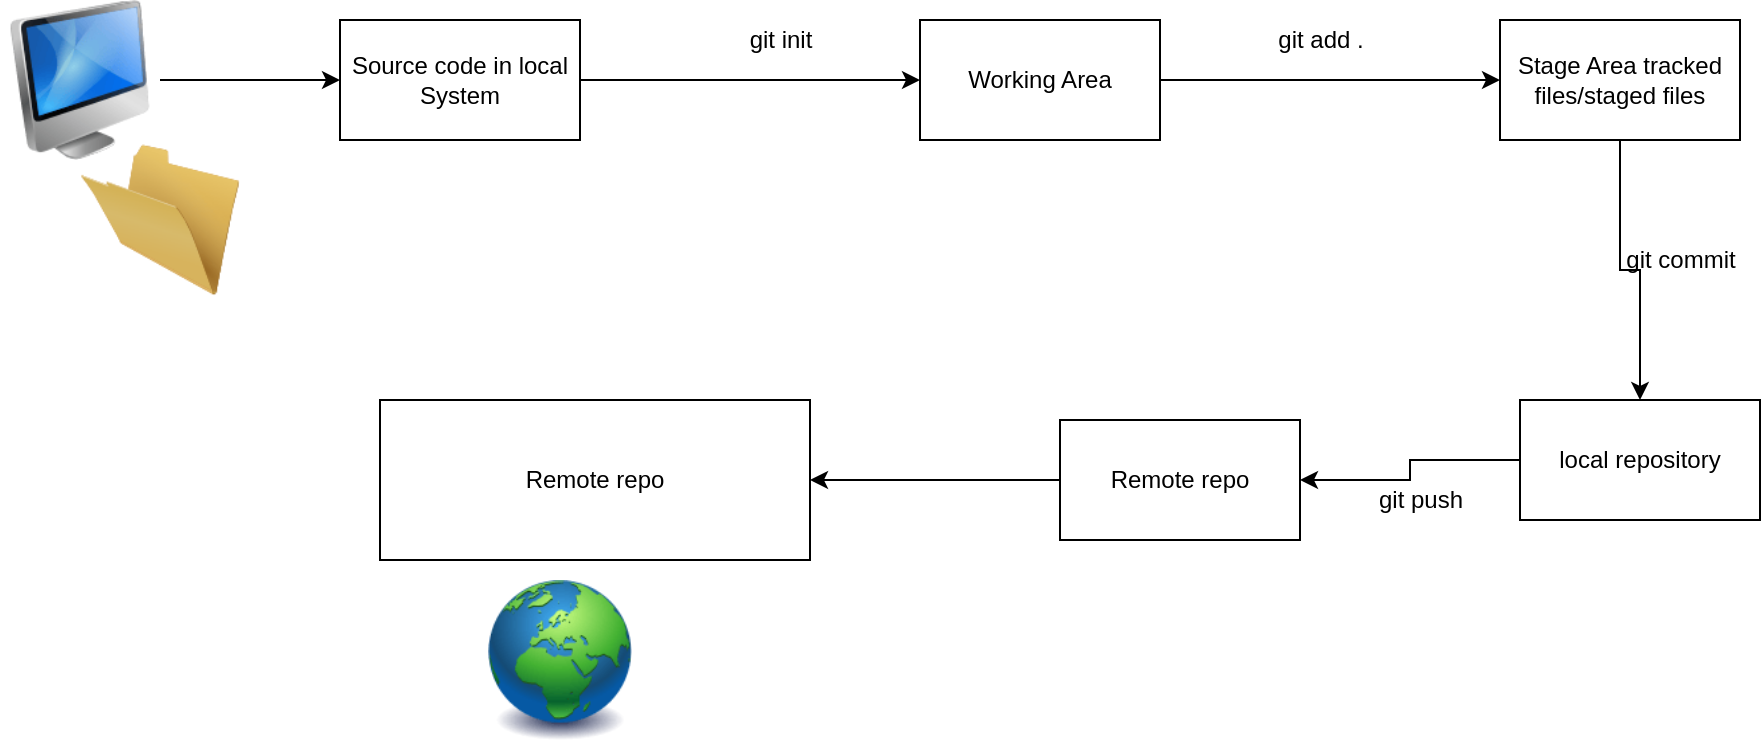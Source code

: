 <mxfile version="20.1.1" type="device"><diagram id="B78ME0Lb9Vod1mQdrOF_" name="Page-1"><mxGraphModel dx="868" dy="450" grid="1" gridSize="10" guides="1" tooltips="1" connect="1" arrows="1" fold="1" page="1" pageScale="1" pageWidth="850" pageHeight="1100" math="0" shadow="0"><root><mxCell id="0"/><mxCell id="1" parent="0"/><mxCell id="ZoHxmcya17-FzumyVzsv-14" style="edgeStyle=orthogonalEdgeStyle;rounded=0;orthogonalLoop=1;jettySize=auto;html=1;entryX=1;entryY=0.5;entryDx=0;entryDy=0;" edge="1" parent="1" source="ZoHxmcya17-FzumyVzsv-1" target="ZoHxmcya17-FzumyVzsv-2"><mxGeometry relative="1" as="geometry"/></mxCell><mxCell id="ZoHxmcya17-FzumyVzsv-1" value="Remote repo" style="rounded=0;whiteSpace=wrap;html=1;" vertex="1" parent="1"><mxGeometry x="560" y="250" width="120" height="60" as="geometry"/></mxCell><mxCell id="ZoHxmcya17-FzumyVzsv-2" value="Remote repo" style="rounded=0;whiteSpace=wrap;html=1;" vertex="1" parent="1"><mxGeometry x="220" y="240" width="215" height="80" as="geometry"/></mxCell><mxCell id="ZoHxmcya17-FzumyVzsv-13" style="edgeStyle=orthogonalEdgeStyle;rounded=0;orthogonalLoop=1;jettySize=auto;html=1;entryX=1;entryY=0.5;entryDx=0;entryDy=0;" edge="1" parent="1" source="ZoHxmcya17-FzumyVzsv-3" target="ZoHxmcya17-FzumyVzsv-1"><mxGeometry relative="1" as="geometry"/></mxCell><mxCell id="ZoHxmcya17-FzumyVzsv-3" value="local repository" style="rounded=0;whiteSpace=wrap;html=1;" vertex="1" parent="1"><mxGeometry x="790" y="240" width="120" height="60" as="geometry"/></mxCell><mxCell id="ZoHxmcya17-FzumyVzsv-12" style="edgeStyle=orthogonalEdgeStyle;rounded=0;orthogonalLoop=1;jettySize=auto;html=1;entryX=0.5;entryY=0;entryDx=0;entryDy=0;" edge="1" parent="1" source="ZoHxmcya17-FzumyVzsv-4" target="ZoHxmcya17-FzumyVzsv-3"><mxGeometry relative="1" as="geometry"/></mxCell><mxCell id="ZoHxmcya17-FzumyVzsv-4" value="Stage Area tracked files/staged files" style="rounded=0;whiteSpace=wrap;html=1;" vertex="1" parent="1"><mxGeometry x="780" y="50" width="120" height="60" as="geometry"/></mxCell><mxCell id="ZoHxmcya17-FzumyVzsv-11" style="edgeStyle=orthogonalEdgeStyle;rounded=0;orthogonalLoop=1;jettySize=auto;html=1;" edge="1" parent="1" source="ZoHxmcya17-FzumyVzsv-5" target="ZoHxmcya17-FzumyVzsv-4"><mxGeometry relative="1" as="geometry"/></mxCell><mxCell id="ZoHxmcya17-FzumyVzsv-5" value="Working Area" style="rounded=0;whiteSpace=wrap;html=1;" vertex="1" parent="1"><mxGeometry x="490" y="50" width="120" height="60" as="geometry"/></mxCell><mxCell id="ZoHxmcya17-FzumyVzsv-10" style="edgeStyle=orthogonalEdgeStyle;rounded=0;orthogonalLoop=1;jettySize=auto;html=1;entryX=0;entryY=0.5;entryDx=0;entryDy=0;" edge="1" parent="1" source="ZoHxmcya17-FzumyVzsv-6" target="ZoHxmcya17-FzumyVzsv-5"><mxGeometry relative="1" as="geometry"/></mxCell><mxCell id="ZoHxmcya17-FzumyVzsv-6" value="Source code in local System" style="rounded=0;whiteSpace=wrap;html=1;" vertex="1" parent="1"><mxGeometry x="200" y="50" width="120" height="60" as="geometry"/></mxCell><mxCell id="ZoHxmcya17-FzumyVzsv-9" style="edgeStyle=orthogonalEdgeStyle;rounded=0;orthogonalLoop=1;jettySize=auto;html=1;entryX=0;entryY=0.5;entryDx=0;entryDy=0;" edge="1" parent="1" source="ZoHxmcya17-FzumyVzsv-7" target="ZoHxmcya17-FzumyVzsv-6"><mxGeometry relative="1" as="geometry"/></mxCell><mxCell id="ZoHxmcya17-FzumyVzsv-7" value="" style="image;html=1;image=img/lib/clip_art/computers/iMac_128x128.png" vertex="1" parent="1"><mxGeometry x="30" y="40" width="80" height="80" as="geometry"/></mxCell><mxCell id="ZoHxmcya17-FzumyVzsv-8" value="" style="image;html=1;image=img/lib/clip_art/general/Empty_Folder_128x128.png" vertex="1" parent="1"><mxGeometry x="70" y="110" width="80" height="80" as="geometry"/></mxCell><mxCell id="ZoHxmcya17-FzumyVzsv-15" value="git init" style="text;html=1;align=center;verticalAlign=middle;resizable=0;points=[];autosize=1;strokeColor=none;fillColor=none;" vertex="1" parent="1"><mxGeometry x="395" y="45" width="50" height="30" as="geometry"/></mxCell><mxCell id="ZoHxmcya17-FzumyVzsv-16" value="git add ." style="text;html=1;align=center;verticalAlign=middle;resizable=0;points=[];autosize=1;strokeColor=none;fillColor=none;" vertex="1" parent="1"><mxGeometry x="655" y="45" width="70" height="30" as="geometry"/></mxCell><mxCell id="ZoHxmcya17-FzumyVzsv-17" value="git commit" style="text;html=1;align=center;verticalAlign=middle;resizable=0;points=[];autosize=1;strokeColor=none;fillColor=none;" vertex="1" parent="1"><mxGeometry x="830" y="155" width="80" height="30" as="geometry"/></mxCell><mxCell id="ZoHxmcya17-FzumyVzsv-18" value="git push" style="text;html=1;align=center;verticalAlign=middle;resizable=0;points=[];autosize=1;strokeColor=none;fillColor=none;" vertex="1" parent="1"><mxGeometry x="705" y="275" width="70" height="30" as="geometry"/></mxCell><mxCell id="ZoHxmcya17-FzumyVzsv-19" value="" style="image;html=1;image=img/lib/clip_art/general/Earth_globe_128x128.png" vertex="1" parent="1"><mxGeometry x="270" y="330" width="80" height="80" as="geometry"/></mxCell></root></mxGraphModel></diagram></mxfile>